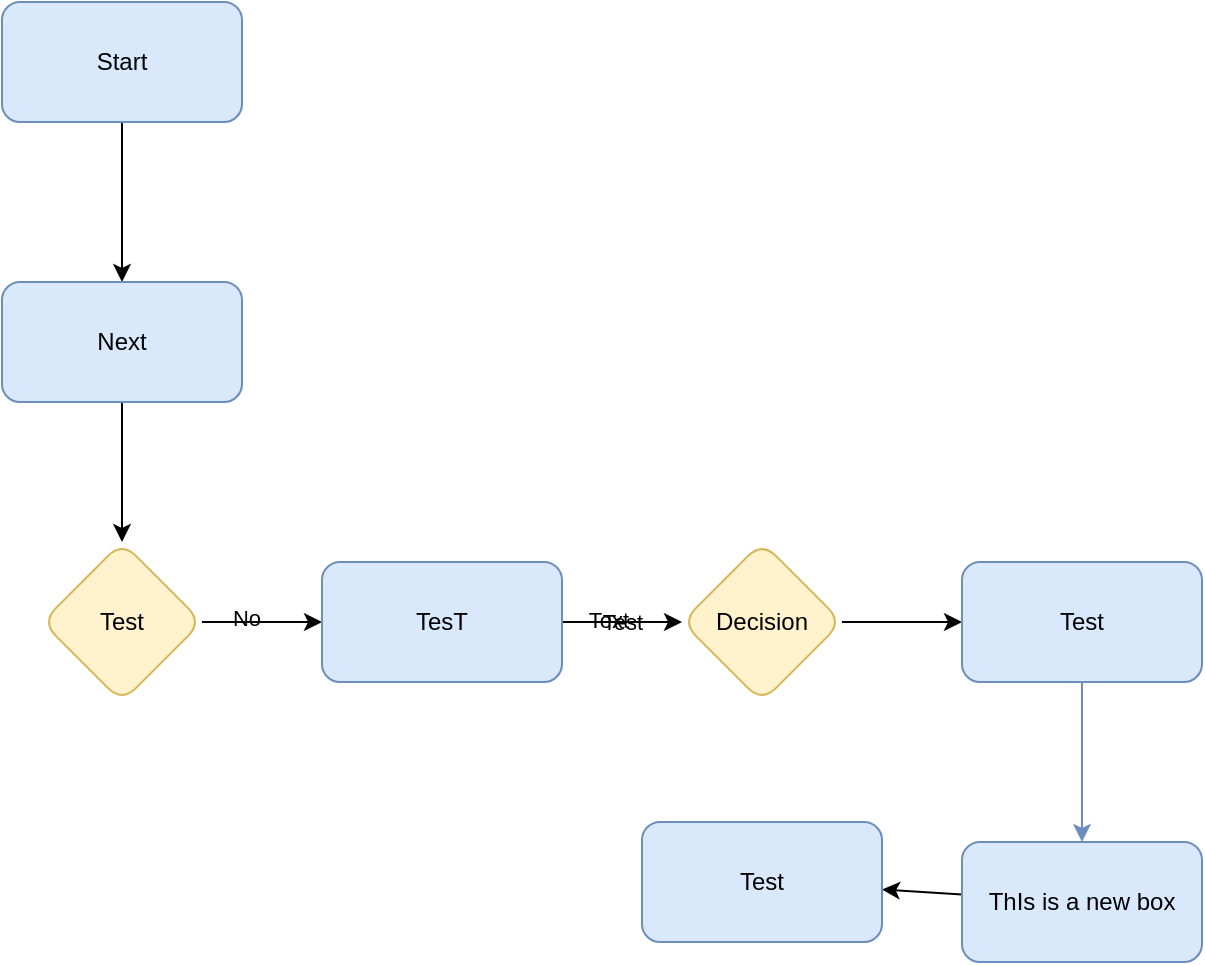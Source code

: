 <mxfile>
    <diagram id="pXEzVUeB5VhgA_4_Y6J9" name="Page-1">
        <mxGraphModel dx="660" dy="509" grid="1" gridSize="10" guides="1" tooltips="1" connect="1" arrows="1" fold="1" page="1" pageScale="1" pageWidth="850" pageHeight="1100" math="0" shadow="0">
            <root>
                <mxCell id="0"/>
                <mxCell id="1" parent="0"/>
                <mxCell id="4" value="" style="edgeStyle=none;html=1;labelBackgroundColor=none;fontColor=#000000;" parent="1" source="2" target="3" edge="1">
                    <mxGeometry relative="1" as="geometry"/>
                </mxCell>
                <mxCell id="2" value="Start" style="rounded=1;whiteSpace=wrap;html=1;fillColor=#dae8fc;strokeColor=#6c8ebf;labelBackgroundColor=none;fontColor=#000000;" parent="1" vertex="1">
                    <mxGeometry x="40" y="40" width="120" height="60" as="geometry"/>
                </mxCell>
                <mxCell id="6" value="" style="edgeStyle=none;html=1;labelBackgroundColor=none;fontColor=#000000;" parent="1" source="3" target="5" edge="1">
                    <mxGeometry relative="1" as="geometry"/>
                </mxCell>
                <mxCell id="3" value="Next" style="rounded=1;whiteSpace=wrap;html=1;fillColor=#dae8fc;strokeColor=#6c8ebf;labelBackgroundColor=none;fontColor=#000000;" parent="1" vertex="1">
                    <mxGeometry x="40" y="180" width="120" height="60" as="geometry"/>
                </mxCell>
                <mxCell id="8" value="" style="edgeStyle=none;html=1;labelBackgroundColor=none;fontColor=#000000;" parent="1" source="5" target="7" edge="1">
                    <mxGeometry relative="1" as="geometry"/>
                </mxCell>
                <mxCell id="9" value="No" style="edgeLabel;html=1;align=center;verticalAlign=middle;resizable=0;points=[];labelBackgroundColor=none;fontColor=#000000;" parent="8" vertex="1" connectable="0">
                    <mxGeometry x="-0.267" y="2" relative="1" as="geometry">
                        <mxPoint as="offset"/>
                    </mxGeometry>
                </mxCell>
                <mxCell id="5" value="Test" style="rhombus;whiteSpace=wrap;html=1;rounded=1;fillColor=#fff2cc;strokeColor=#d6b656;labelBackgroundColor=none;fontColor=#000000;" parent="1" vertex="1">
                    <mxGeometry x="60" y="310" width="80" height="80" as="geometry"/>
                </mxCell>
                <mxCell id="11" value="Test" style="edgeStyle=none;html=1;labelBackgroundColor=none;fontColor=#000000;" parent="1" source="7" target="10" edge="1">
                    <mxGeometry relative="1" as="geometry"/>
                </mxCell>
                <mxCell id="12" value="Text" style="edgeLabel;html=1;align=center;verticalAlign=middle;resizable=0;points=[];labelBackgroundColor=none;fontColor=#000000;" parent="11" vertex="1" connectable="0">
                    <mxGeometry x="-0.24" y="1" relative="1" as="geometry">
                        <mxPoint as="offset"/>
                    </mxGeometry>
                </mxCell>
                <mxCell id="7" value="TesT" style="whiteSpace=wrap;html=1;rounded=1;fillColor=#dae8fc;strokeColor=#6c8ebf;labelBackgroundColor=none;fontColor=#000000;" parent="1" vertex="1">
                    <mxGeometry x="200" y="320" width="120" height="60" as="geometry"/>
                </mxCell>
                <mxCell id="14" value="" style="edgeStyle=none;html=1;" parent="1" source="10" target="13" edge="1">
                    <mxGeometry relative="1" as="geometry"/>
                </mxCell>
                <mxCell id="10" value="Decision" style="rhombus;whiteSpace=wrap;html=1;rounded=1;fillColor=#fff2cc;strokeColor=#d6b656;labelBackgroundColor=none;fontColor=#000000;" parent="1" vertex="1">
                    <mxGeometry x="380" y="310" width="80" height="80" as="geometry"/>
                </mxCell>
                <mxCell id="16" value="" style="edgeStyle=none;html=1;fillColor=#dae8fc;strokeColor=#6c8ebf;fontColor=#000000;" parent="1" source="13" target="15" edge="1">
                    <mxGeometry relative="1" as="geometry"/>
                </mxCell>
                <mxCell id="13" value="Test" style="whiteSpace=wrap;html=1;fillColor=#dae8fc;strokeColor=#6c8ebf;rounded=1;labelBackgroundColor=none;fontColor=#000000;" parent="1" vertex="1">
                    <mxGeometry x="520" y="320" width="120" height="60" as="geometry"/>
                </mxCell>
                <mxCell id="18" value="" style="edgeStyle=none;html=1;fontColor=#000000;" parent="1" source="15" target="17" edge="1">
                    <mxGeometry relative="1" as="geometry"/>
                </mxCell>
                <mxCell id="15" value="ThIs is a new box" style="whiteSpace=wrap;html=1;fillColor=#dae8fc;strokeColor=#6c8ebf;rounded=1;labelBackgroundColor=none;fontColor=#000000;" parent="1" vertex="1">
                    <mxGeometry x="520" y="460" width="120" height="60" as="geometry"/>
                </mxCell>
                <mxCell id="17" value="Test" style="whiteSpace=wrap;html=1;fillColor=#dae8fc;strokeColor=#6c8ebf;fontColor=#000000;rounded=1;labelBackgroundColor=none;" parent="1" vertex="1">
                    <mxGeometry x="360" y="450" width="120" height="60" as="geometry"/>
                </mxCell>
            </root>
        </mxGraphModel>
    </diagram>
</mxfile>